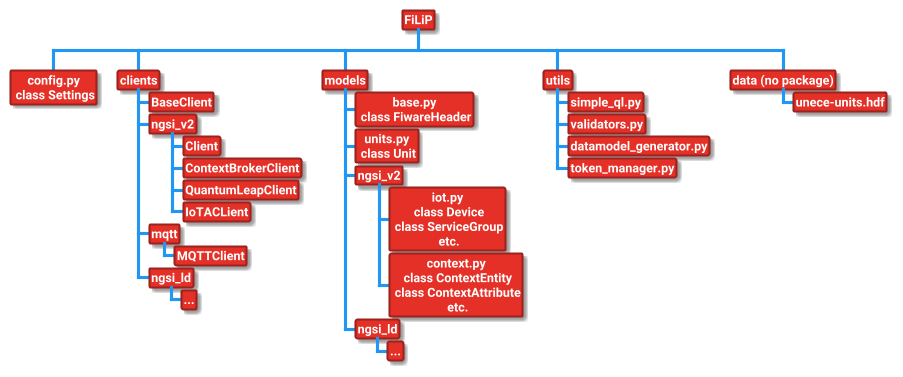 @startwbs
!theme materia
skinparam BackgroundColor white
<style>
node {
    Padding 2
    Margin 3
    HorizontalAlignment center
    LineColor #9B231E
    LineThickness 2.0
    BackgroundColor #E53027
    FontColor white
    FontName Roboto
    FontStyle bold
    RoundCorner 3
    MaximumWidth 150
}
</style>

* FiLiP
** config.py \n class Settings
** clients
*** BaseClient
*** ngsi_v2
**** Client
**** ContextBrokerClient
**** QuantumLeapClient
**** IoTACLient
*** mqtt
**** MQTTClient
*** ngsi_ld
**** ...

** models
*** base.py \n class FiwareHeader
*** units.py \n class Unit
*** ngsi_v2
**** iot.py \n class Device \n class ServiceGroup \n etc.
**** context.py \n class ContextEntity \n class ContextAttribute \n etc.
*** ngsi_ld
**** ...
** utils
*** simple_ql.py
*** validators.py
*** datamodel_generator.py
*** token_manager.py
** data (no package)
*** unece-units.hdf

@endwbs